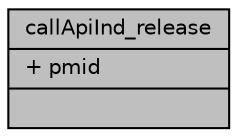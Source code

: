 digraph "callApiInd_release"
{
  edge [fontname="Helvetica",fontsize="10",labelfontname="Helvetica",labelfontsize="10"];
  node [fontname="Helvetica",fontsize="10",shape=record];
  Node7 [label="{callApiInd_release\n|+ pmid\l|}",height=0.2,width=0.4,color="black", fillcolor="grey75", style="filled", fontcolor="black"];
}
